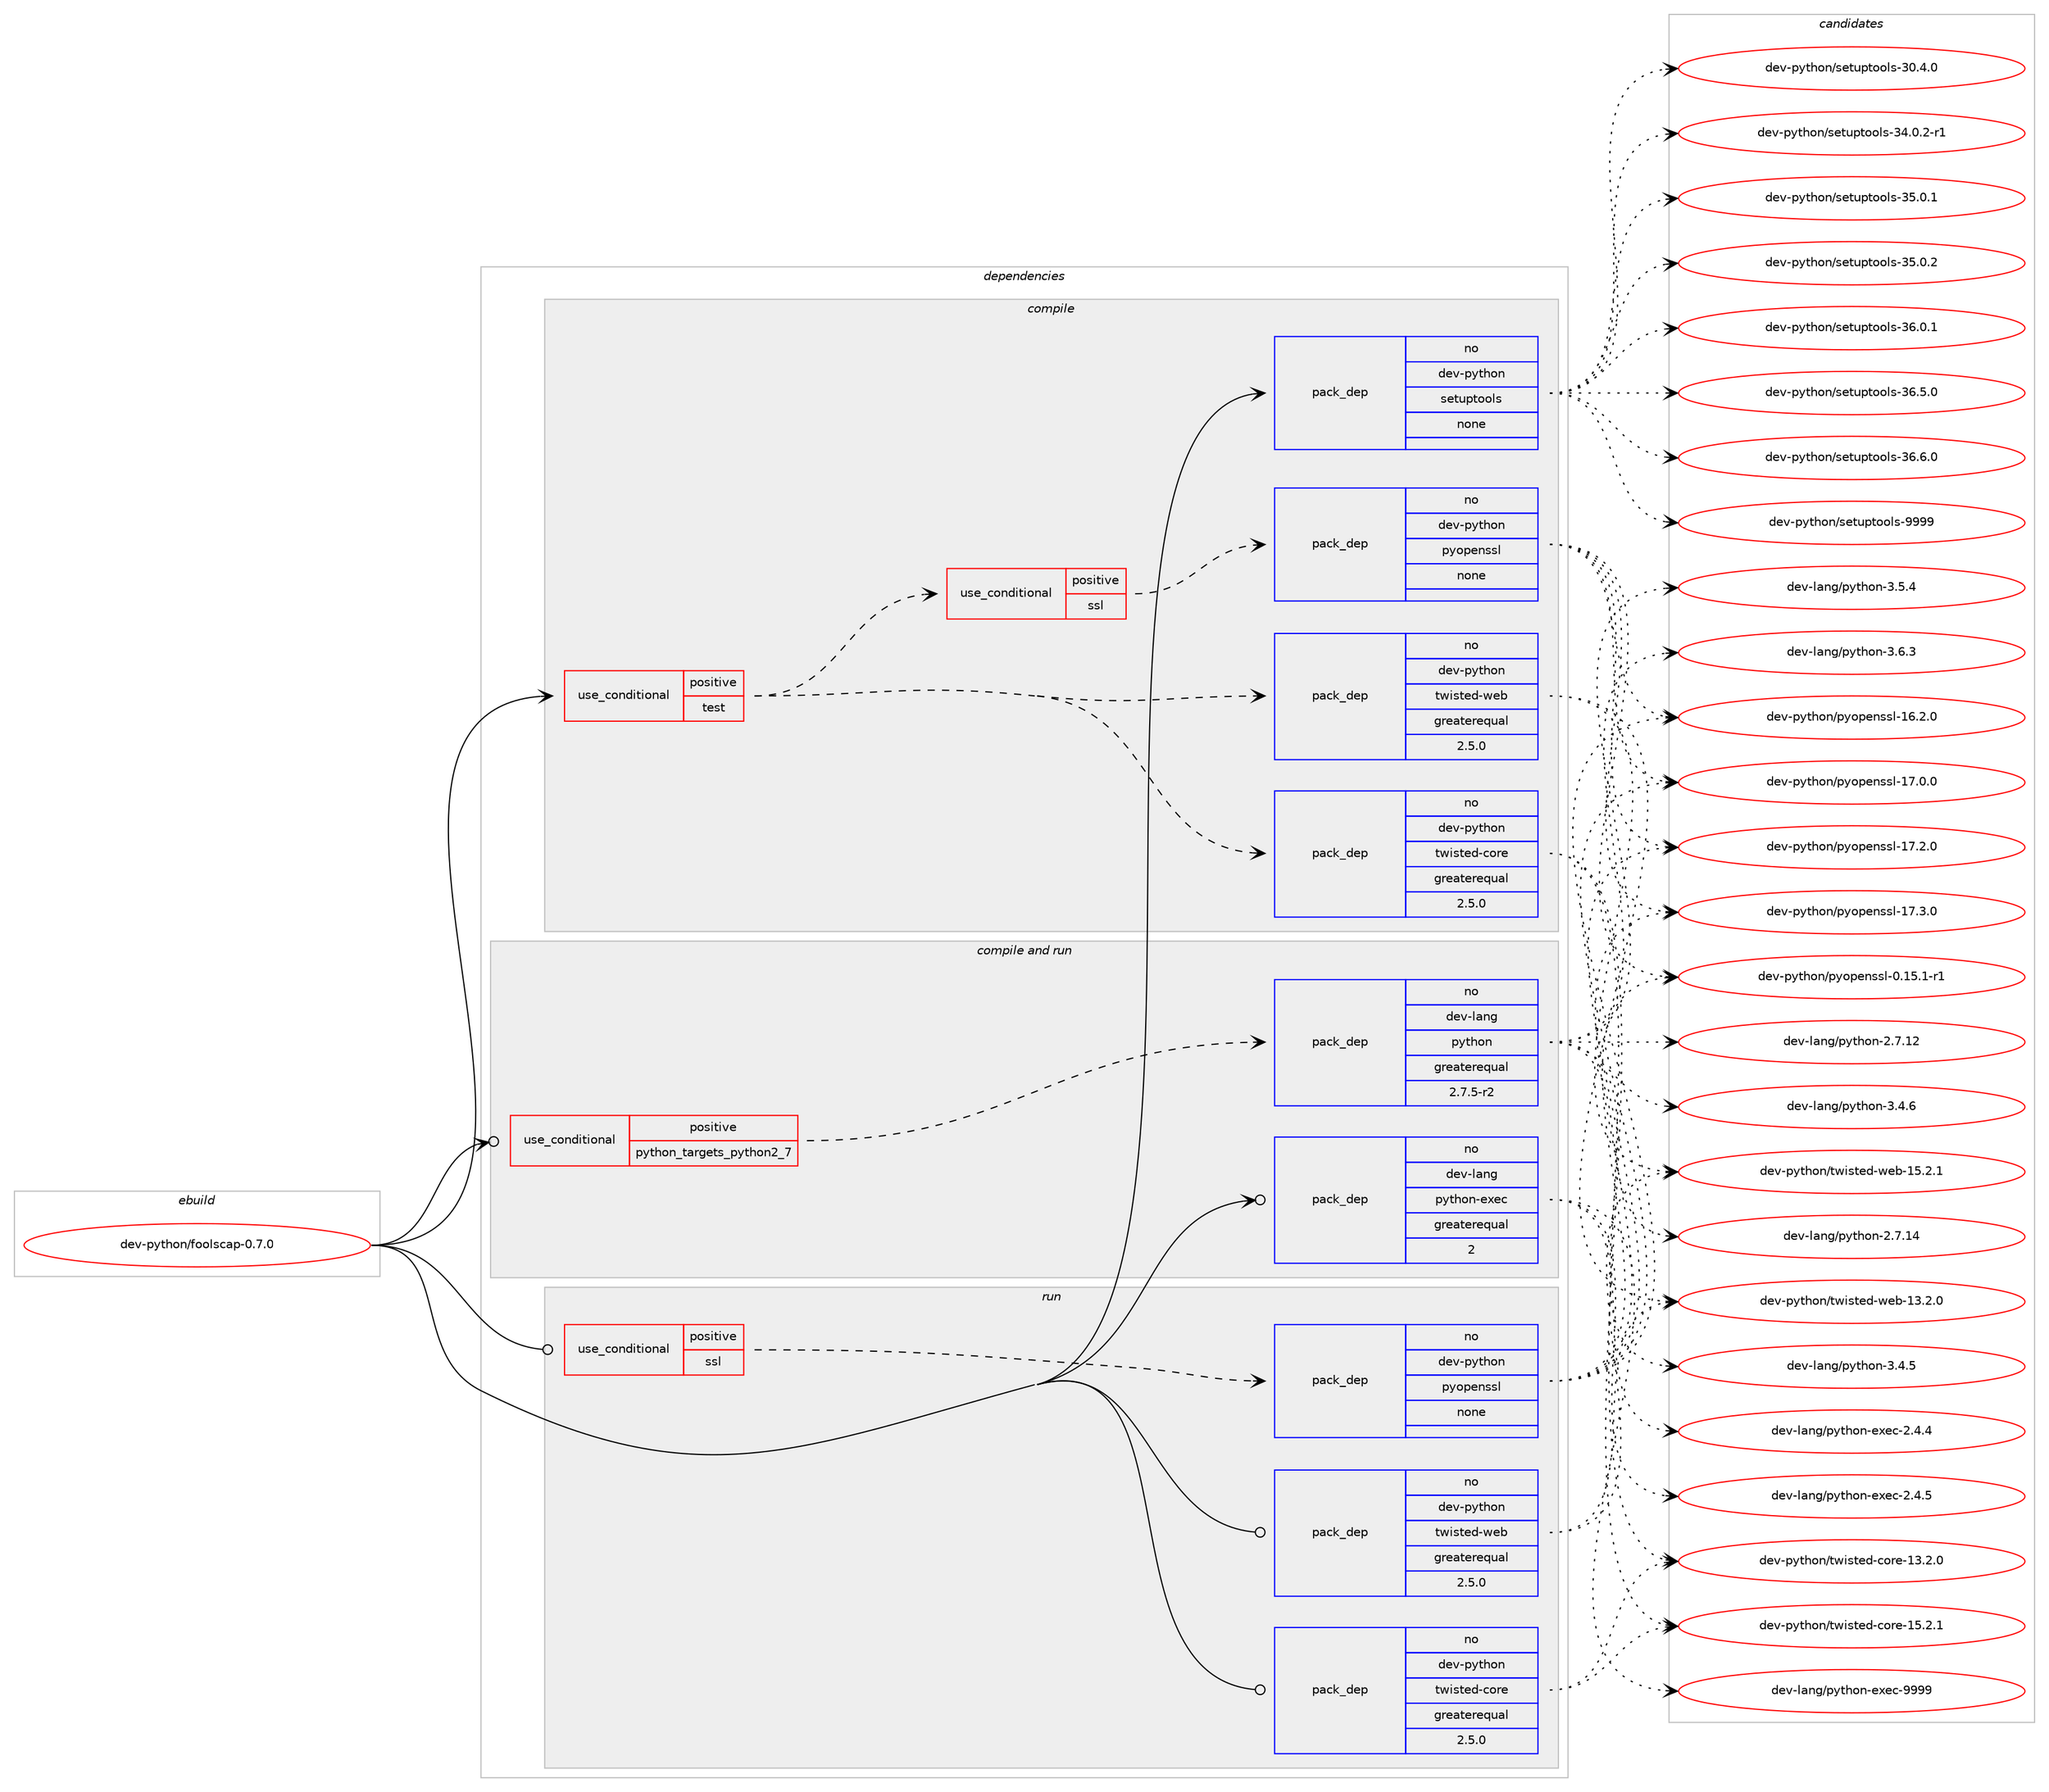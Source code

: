 digraph prolog {

# *************
# Graph options
# *************

newrank=true;
concentrate=true;
compound=true;
graph [rankdir=LR,fontname=Helvetica,fontsize=10,ranksep=1.5];#, ranksep=2.5, nodesep=0.2];
edge  [arrowhead=vee];
node  [fontname=Helvetica,fontsize=10];

# **********
# The ebuild
# **********

subgraph cluster_leftcol {
color=gray;
rank=same;
label=<<i>ebuild</i>>;
id [label="dev-python/foolscap-0.7.0", color=red, width=4, href="../dev-python/foolscap-0.7.0.svg"];
}

# ****************
# The dependencies
# ****************

subgraph cluster_midcol {
color=gray;
label=<<i>dependencies</i>>;
subgraph cluster_compile {
fillcolor="#eeeeee";
style=filled;
label=<<i>compile</i>>;
subgraph cond33055 {
dependency158259 [label=<<TABLE BORDER="0" CELLBORDER="1" CELLSPACING="0" CELLPADDING="4"><TR><TD ROWSPAN="3" CELLPADDING="10">use_conditional</TD></TR><TR><TD>positive</TD></TR><TR><TD>test</TD></TR></TABLE>>, shape=none, color=red];
subgraph pack121366 {
dependency158260 [label=<<TABLE BORDER="0" CELLBORDER="1" CELLSPACING="0" CELLPADDING="4" WIDTH="220"><TR><TD ROWSPAN="6" CELLPADDING="30">pack_dep</TD></TR><TR><TD WIDTH="110">no</TD></TR><TR><TD>dev-python</TD></TR><TR><TD>twisted-core</TD></TR><TR><TD>greaterequal</TD></TR><TR><TD>2.5.0</TD></TR></TABLE>>, shape=none, color=blue];
}
dependency158259:e -> dependency158260:w [weight=20,style="dashed",arrowhead="vee"];
subgraph pack121367 {
dependency158261 [label=<<TABLE BORDER="0" CELLBORDER="1" CELLSPACING="0" CELLPADDING="4" WIDTH="220"><TR><TD ROWSPAN="6" CELLPADDING="30">pack_dep</TD></TR><TR><TD WIDTH="110">no</TD></TR><TR><TD>dev-python</TD></TR><TR><TD>twisted-web</TD></TR><TR><TD>greaterequal</TD></TR><TR><TD>2.5.0</TD></TR></TABLE>>, shape=none, color=blue];
}
dependency158259:e -> dependency158261:w [weight=20,style="dashed",arrowhead="vee"];
subgraph cond33056 {
dependency158262 [label=<<TABLE BORDER="0" CELLBORDER="1" CELLSPACING="0" CELLPADDING="4"><TR><TD ROWSPAN="3" CELLPADDING="10">use_conditional</TD></TR><TR><TD>positive</TD></TR><TR><TD>ssl</TD></TR></TABLE>>, shape=none, color=red];
subgraph pack121368 {
dependency158263 [label=<<TABLE BORDER="0" CELLBORDER="1" CELLSPACING="0" CELLPADDING="4" WIDTH="220"><TR><TD ROWSPAN="6" CELLPADDING="30">pack_dep</TD></TR><TR><TD WIDTH="110">no</TD></TR><TR><TD>dev-python</TD></TR><TR><TD>pyopenssl</TD></TR><TR><TD>none</TD></TR><TR><TD></TD></TR></TABLE>>, shape=none, color=blue];
}
dependency158262:e -> dependency158263:w [weight=20,style="dashed",arrowhead="vee"];
}
dependency158259:e -> dependency158262:w [weight=20,style="dashed",arrowhead="vee"];
}
id:e -> dependency158259:w [weight=20,style="solid",arrowhead="vee"];
subgraph pack121369 {
dependency158264 [label=<<TABLE BORDER="0" CELLBORDER="1" CELLSPACING="0" CELLPADDING="4" WIDTH="220"><TR><TD ROWSPAN="6" CELLPADDING="30">pack_dep</TD></TR><TR><TD WIDTH="110">no</TD></TR><TR><TD>dev-python</TD></TR><TR><TD>setuptools</TD></TR><TR><TD>none</TD></TR><TR><TD></TD></TR></TABLE>>, shape=none, color=blue];
}
id:e -> dependency158264:w [weight=20,style="solid",arrowhead="vee"];
}
subgraph cluster_compileandrun {
fillcolor="#eeeeee";
style=filled;
label=<<i>compile and run</i>>;
subgraph cond33057 {
dependency158265 [label=<<TABLE BORDER="0" CELLBORDER="1" CELLSPACING="0" CELLPADDING="4"><TR><TD ROWSPAN="3" CELLPADDING="10">use_conditional</TD></TR><TR><TD>positive</TD></TR><TR><TD>python_targets_python2_7</TD></TR></TABLE>>, shape=none, color=red];
subgraph pack121370 {
dependency158266 [label=<<TABLE BORDER="0" CELLBORDER="1" CELLSPACING="0" CELLPADDING="4" WIDTH="220"><TR><TD ROWSPAN="6" CELLPADDING="30">pack_dep</TD></TR><TR><TD WIDTH="110">no</TD></TR><TR><TD>dev-lang</TD></TR><TR><TD>python</TD></TR><TR><TD>greaterequal</TD></TR><TR><TD>2.7.5-r2</TD></TR></TABLE>>, shape=none, color=blue];
}
dependency158265:e -> dependency158266:w [weight=20,style="dashed",arrowhead="vee"];
}
id:e -> dependency158265:w [weight=20,style="solid",arrowhead="odotvee"];
subgraph pack121371 {
dependency158267 [label=<<TABLE BORDER="0" CELLBORDER="1" CELLSPACING="0" CELLPADDING="4" WIDTH="220"><TR><TD ROWSPAN="6" CELLPADDING="30">pack_dep</TD></TR><TR><TD WIDTH="110">no</TD></TR><TR><TD>dev-lang</TD></TR><TR><TD>python-exec</TD></TR><TR><TD>greaterequal</TD></TR><TR><TD>2</TD></TR></TABLE>>, shape=none, color=blue];
}
id:e -> dependency158267:w [weight=20,style="solid",arrowhead="odotvee"];
}
subgraph cluster_run {
fillcolor="#eeeeee";
style=filled;
label=<<i>run</i>>;
subgraph cond33058 {
dependency158268 [label=<<TABLE BORDER="0" CELLBORDER="1" CELLSPACING="0" CELLPADDING="4"><TR><TD ROWSPAN="3" CELLPADDING="10">use_conditional</TD></TR><TR><TD>positive</TD></TR><TR><TD>ssl</TD></TR></TABLE>>, shape=none, color=red];
subgraph pack121372 {
dependency158269 [label=<<TABLE BORDER="0" CELLBORDER="1" CELLSPACING="0" CELLPADDING="4" WIDTH="220"><TR><TD ROWSPAN="6" CELLPADDING="30">pack_dep</TD></TR><TR><TD WIDTH="110">no</TD></TR><TR><TD>dev-python</TD></TR><TR><TD>pyopenssl</TD></TR><TR><TD>none</TD></TR><TR><TD></TD></TR></TABLE>>, shape=none, color=blue];
}
dependency158268:e -> dependency158269:w [weight=20,style="dashed",arrowhead="vee"];
}
id:e -> dependency158268:w [weight=20,style="solid",arrowhead="odot"];
subgraph pack121373 {
dependency158270 [label=<<TABLE BORDER="0" CELLBORDER="1" CELLSPACING="0" CELLPADDING="4" WIDTH="220"><TR><TD ROWSPAN="6" CELLPADDING="30">pack_dep</TD></TR><TR><TD WIDTH="110">no</TD></TR><TR><TD>dev-python</TD></TR><TR><TD>twisted-core</TD></TR><TR><TD>greaterequal</TD></TR><TR><TD>2.5.0</TD></TR></TABLE>>, shape=none, color=blue];
}
id:e -> dependency158270:w [weight=20,style="solid",arrowhead="odot"];
subgraph pack121374 {
dependency158271 [label=<<TABLE BORDER="0" CELLBORDER="1" CELLSPACING="0" CELLPADDING="4" WIDTH="220"><TR><TD ROWSPAN="6" CELLPADDING="30">pack_dep</TD></TR><TR><TD WIDTH="110">no</TD></TR><TR><TD>dev-python</TD></TR><TR><TD>twisted-web</TD></TR><TR><TD>greaterequal</TD></TR><TR><TD>2.5.0</TD></TR></TABLE>>, shape=none, color=blue];
}
id:e -> dependency158271:w [weight=20,style="solid",arrowhead="odot"];
}
}

# **************
# The candidates
# **************

subgraph cluster_choices {
rank=same;
color=gray;
label=<<i>candidates</i>>;

subgraph choice121366 {
color=black;
nodesep=1;
choice1001011184511212111610411111047116119105115116101100459911111410145495146504648 [label="dev-python/twisted-core-13.2.0", color=red, width=4,href="../dev-python/twisted-core-13.2.0.svg"];
choice1001011184511212111610411111047116119105115116101100459911111410145495346504649 [label="dev-python/twisted-core-15.2.1", color=red, width=4,href="../dev-python/twisted-core-15.2.1.svg"];
dependency158260:e -> choice1001011184511212111610411111047116119105115116101100459911111410145495146504648:w [style=dotted,weight="100"];
dependency158260:e -> choice1001011184511212111610411111047116119105115116101100459911111410145495346504649:w [style=dotted,weight="100"];
}
subgraph choice121367 {
color=black;
nodesep=1;
choice1001011184511212111610411111047116119105115116101100451191019845495146504648 [label="dev-python/twisted-web-13.2.0", color=red, width=4,href="../dev-python/twisted-web-13.2.0.svg"];
choice1001011184511212111610411111047116119105115116101100451191019845495346504649 [label="dev-python/twisted-web-15.2.1", color=red, width=4,href="../dev-python/twisted-web-15.2.1.svg"];
dependency158261:e -> choice1001011184511212111610411111047116119105115116101100451191019845495146504648:w [style=dotted,weight="100"];
dependency158261:e -> choice1001011184511212111610411111047116119105115116101100451191019845495346504649:w [style=dotted,weight="100"];
}
subgraph choice121368 {
color=black;
nodesep=1;
choice1001011184511212111610411111047112121111112101110115115108454846495346494511449 [label="dev-python/pyopenssl-0.15.1-r1", color=red, width=4,href="../dev-python/pyopenssl-0.15.1-r1.svg"];
choice100101118451121211161041111104711212111111210111011511510845495446504648 [label="dev-python/pyopenssl-16.2.0", color=red, width=4,href="../dev-python/pyopenssl-16.2.0.svg"];
choice100101118451121211161041111104711212111111210111011511510845495546484648 [label="dev-python/pyopenssl-17.0.0", color=red, width=4,href="../dev-python/pyopenssl-17.0.0.svg"];
choice100101118451121211161041111104711212111111210111011511510845495546504648 [label="dev-python/pyopenssl-17.2.0", color=red, width=4,href="../dev-python/pyopenssl-17.2.0.svg"];
choice100101118451121211161041111104711212111111210111011511510845495546514648 [label="dev-python/pyopenssl-17.3.0", color=red, width=4,href="../dev-python/pyopenssl-17.3.0.svg"];
dependency158263:e -> choice1001011184511212111610411111047112121111112101110115115108454846495346494511449:w [style=dotted,weight="100"];
dependency158263:e -> choice100101118451121211161041111104711212111111210111011511510845495446504648:w [style=dotted,weight="100"];
dependency158263:e -> choice100101118451121211161041111104711212111111210111011511510845495546484648:w [style=dotted,weight="100"];
dependency158263:e -> choice100101118451121211161041111104711212111111210111011511510845495546504648:w [style=dotted,weight="100"];
dependency158263:e -> choice100101118451121211161041111104711212111111210111011511510845495546514648:w [style=dotted,weight="100"];
}
subgraph choice121369 {
color=black;
nodesep=1;
choice100101118451121211161041111104711510111611711211611111110811545514846524648 [label="dev-python/setuptools-30.4.0", color=red, width=4,href="../dev-python/setuptools-30.4.0.svg"];
choice1001011184511212111610411111047115101116117112116111111108115455152464846504511449 [label="dev-python/setuptools-34.0.2-r1", color=red, width=4,href="../dev-python/setuptools-34.0.2-r1.svg"];
choice100101118451121211161041111104711510111611711211611111110811545515346484649 [label="dev-python/setuptools-35.0.1", color=red, width=4,href="../dev-python/setuptools-35.0.1.svg"];
choice100101118451121211161041111104711510111611711211611111110811545515346484650 [label="dev-python/setuptools-35.0.2", color=red, width=4,href="../dev-python/setuptools-35.0.2.svg"];
choice100101118451121211161041111104711510111611711211611111110811545515446484649 [label="dev-python/setuptools-36.0.1", color=red, width=4,href="../dev-python/setuptools-36.0.1.svg"];
choice100101118451121211161041111104711510111611711211611111110811545515446534648 [label="dev-python/setuptools-36.5.0", color=red, width=4,href="../dev-python/setuptools-36.5.0.svg"];
choice100101118451121211161041111104711510111611711211611111110811545515446544648 [label="dev-python/setuptools-36.6.0", color=red, width=4,href="../dev-python/setuptools-36.6.0.svg"];
choice10010111845112121116104111110471151011161171121161111111081154557575757 [label="dev-python/setuptools-9999", color=red, width=4,href="../dev-python/setuptools-9999.svg"];
dependency158264:e -> choice100101118451121211161041111104711510111611711211611111110811545514846524648:w [style=dotted,weight="100"];
dependency158264:e -> choice1001011184511212111610411111047115101116117112116111111108115455152464846504511449:w [style=dotted,weight="100"];
dependency158264:e -> choice100101118451121211161041111104711510111611711211611111110811545515346484649:w [style=dotted,weight="100"];
dependency158264:e -> choice100101118451121211161041111104711510111611711211611111110811545515346484650:w [style=dotted,weight="100"];
dependency158264:e -> choice100101118451121211161041111104711510111611711211611111110811545515446484649:w [style=dotted,weight="100"];
dependency158264:e -> choice100101118451121211161041111104711510111611711211611111110811545515446534648:w [style=dotted,weight="100"];
dependency158264:e -> choice100101118451121211161041111104711510111611711211611111110811545515446544648:w [style=dotted,weight="100"];
dependency158264:e -> choice10010111845112121116104111110471151011161171121161111111081154557575757:w [style=dotted,weight="100"];
}
subgraph choice121370 {
color=black;
nodesep=1;
choice10010111845108971101034711212111610411111045504655464950 [label="dev-lang/python-2.7.12", color=red, width=4,href="../dev-lang/python-2.7.12.svg"];
choice10010111845108971101034711212111610411111045504655464952 [label="dev-lang/python-2.7.14", color=red, width=4,href="../dev-lang/python-2.7.14.svg"];
choice100101118451089711010347112121116104111110455146524653 [label="dev-lang/python-3.4.5", color=red, width=4,href="../dev-lang/python-3.4.5.svg"];
choice100101118451089711010347112121116104111110455146524654 [label="dev-lang/python-3.4.6", color=red, width=4,href="../dev-lang/python-3.4.6.svg"];
choice100101118451089711010347112121116104111110455146534652 [label="dev-lang/python-3.5.4", color=red, width=4,href="../dev-lang/python-3.5.4.svg"];
choice100101118451089711010347112121116104111110455146544651 [label="dev-lang/python-3.6.3", color=red, width=4,href="../dev-lang/python-3.6.3.svg"];
dependency158266:e -> choice10010111845108971101034711212111610411111045504655464950:w [style=dotted,weight="100"];
dependency158266:e -> choice10010111845108971101034711212111610411111045504655464952:w [style=dotted,weight="100"];
dependency158266:e -> choice100101118451089711010347112121116104111110455146524653:w [style=dotted,weight="100"];
dependency158266:e -> choice100101118451089711010347112121116104111110455146524654:w [style=dotted,weight="100"];
dependency158266:e -> choice100101118451089711010347112121116104111110455146534652:w [style=dotted,weight="100"];
dependency158266:e -> choice100101118451089711010347112121116104111110455146544651:w [style=dotted,weight="100"];
}
subgraph choice121371 {
color=black;
nodesep=1;
choice1001011184510897110103471121211161041111104510112010199455046524652 [label="dev-lang/python-exec-2.4.4", color=red, width=4,href="../dev-lang/python-exec-2.4.4.svg"];
choice1001011184510897110103471121211161041111104510112010199455046524653 [label="dev-lang/python-exec-2.4.5", color=red, width=4,href="../dev-lang/python-exec-2.4.5.svg"];
choice10010111845108971101034711212111610411111045101120101994557575757 [label="dev-lang/python-exec-9999", color=red, width=4,href="../dev-lang/python-exec-9999.svg"];
dependency158267:e -> choice1001011184510897110103471121211161041111104510112010199455046524652:w [style=dotted,weight="100"];
dependency158267:e -> choice1001011184510897110103471121211161041111104510112010199455046524653:w [style=dotted,weight="100"];
dependency158267:e -> choice10010111845108971101034711212111610411111045101120101994557575757:w [style=dotted,weight="100"];
}
subgraph choice121372 {
color=black;
nodesep=1;
choice1001011184511212111610411111047112121111112101110115115108454846495346494511449 [label="dev-python/pyopenssl-0.15.1-r1", color=red, width=4,href="../dev-python/pyopenssl-0.15.1-r1.svg"];
choice100101118451121211161041111104711212111111210111011511510845495446504648 [label="dev-python/pyopenssl-16.2.0", color=red, width=4,href="../dev-python/pyopenssl-16.2.0.svg"];
choice100101118451121211161041111104711212111111210111011511510845495546484648 [label="dev-python/pyopenssl-17.0.0", color=red, width=4,href="../dev-python/pyopenssl-17.0.0.svg"];
choice100101118451121211161041111104711212111111210111011511510845495546504648 [label="dev-python/pyopenssl-17.2.0", color=red, width=4,href="../dev-python/pyopenssl-17.2.0.svg"];
choice100101118451121211161041111104711212111111210111011511510845495546514648 [label="dev-python/pyopenssl-17.3.0", color=red, width=4,href="../dev-python/pyopenssl-17.3.0.svg"];
dependency158269:e -> choice1001011184511212111610411111047112121111112101110115115108454846495346494511449:w [style=dotted,weight="100"];
dependency158269:e -> choice100101118451121211161041111104711212111111210111011511510845495446504648:w [style=dotted,weight="100"];
dependency158269:e -> choice100101118451121211161041111104711212111111210111011511510845495546484648:w [style=dotted,weight="100"];
dependency158269:e -> choice100101118451121211161041111104711212111111210111011511510845495546504648:w [style=dotted,weight="100"];
dependency158269:e -> choice100101118451121211161041111104711212111111210111011511510845495546514648:w [style=dotted,weight="100"];
}
subgraph choice121373 {
color=black;
nodesep=1;
choice1001011184511212111610411111047116119105115116101100459911111410145495146504648 [label="dev-python/twisted-core-13.2.0", color=red, width=4,href="../dev-python/twisted-core-13.2.0.svg"];
choice1001011184511212111610411111047116119105115116101100459911111410145495346504649 [label="dev-python/twisted-core-15.2.1", color=red, width=4,href="../dev-python/twisted-core-15.2.1.svg"];
dependency158270:e -> choice1001011184511212111610411111047116119105115116101100459911111410145495146504648:w [style=dotted,weight="100"];
dependency158270:e -> choice1001011184511212111610411111047116119105115116101100459911111410145495346504649:w [style=dotted,weight="100"];
}
subgraph choice121374 {
color=black;
nodesep=1;
choice1001011184511212111610411111047116119105115116101100451191019845495146504648 [label="dev-python/twisted-web-13.2.0", color=red, width=4,href="../dev-python/twisted-web-13.2.0.svg"];
choice1001011184511212111610411111047116119105115116101100451191019845495346504649 [label="dev-python/twisted-web-15.2.1", color=red, width=4,href="../dev-python/twisted-web-15.2.1.svg"];
dependency158271:e -> choice1001011184511212111610411111047116119105115116101100451191019845495146504648:w [style=dotted,weight="100"];
dependency158271:e -> choice1001011184511212111610411111047116119105115116101100451191019845495346504649:w [style=dotted,weight="100"];
}
}

}
